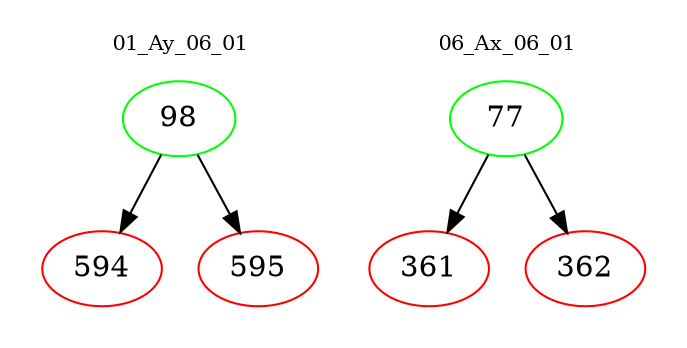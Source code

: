 digraph{
subgraph cluster_0 {
color = white
label = "01_Ay_06_01";
fontsize=10;
T0_98 [label="98", color="green"]
T0_98 -> T0_594 [color="black"]
T0_594 [label="594", color="red"]
T0_98 -> T0_595 [color="black"]
T0_595 [label="595", color="red"]
}
subgraph cluster_1 {
color = white
label = "06_Ax_06_01";
fontsize=10;
T1_77 [label="77", color="green"]
T1_77 -> T1_361 [color="black"]
T1_361 [label="361", color="red"]
T1_77 -> T1_362 [color="black"]
T1_362 [label="362", color="red"]
}
}

